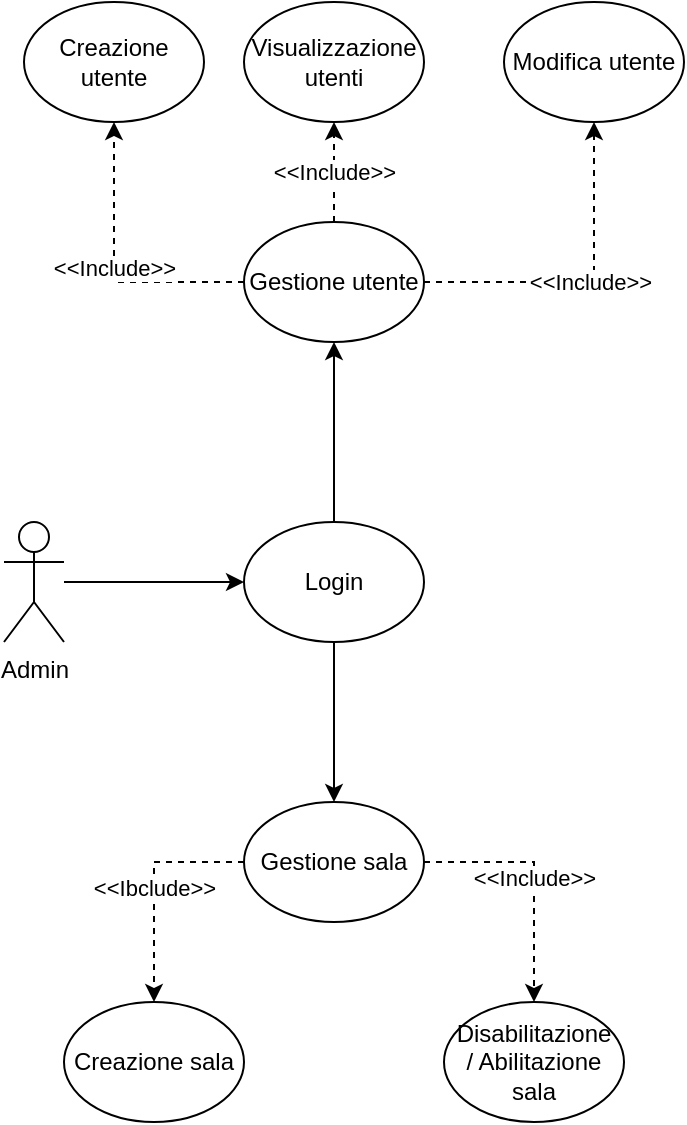 <mxfile version="21.6.1" type="device">
  <diagram name="Page-1" id="HjeobFvS83HRoBoiBF3I">
    <mxGraphModel dx="954" dy="602" grid="1" gridSize="10" guides="1" tooltips="1" connect="1" arrows="1" fold="1" page="1" pageScale="1" pageWidth="827" pageHeight="1169" math="0" shadow="0">
      <root>
        <mxCell id="0" />
        <mxCell id="1" parent="0" />
        <mxCell id="qNcqBcf3B8iiGmKwXPo1-12" style="edgeStyle=orthogonalEdgeStyle;rounded=0;orthogonalLoop=1;jettySize=auto;html=1;entryX=0.5;entryY=1;entryDx=0;entryDy=0;" parent="1" source="qNcqBcf3B8iiGmKwXPo1-1" target="qNcqBcf3B8iiGmKwXPo1-4" edge="1">
          <mxGeometry relative="1" as="geometry" />
        </mxCell>
        <mxCell id="qNcqBcf3B8iiGmKwXPo1-18" style="edgeStyle=orthogonalEdgeStyle;rounded=0;orthogonalLoop=1;jettySize=auto;html=1;entryX=0.5;entryY=0;entryDx=0;entryDy=0;" parent="1" source="qNcqBcf3B8iiGmKwXPo1-1" target="qNcqBcf3B8iiGmKwXPo1-13" edge="1">
          <mxGeometry relative="1" as="geometry" />
        </mxCell>
        <mxCell id="qNcqBcf3B8iiGmKwXPo1-1" value="Login" style="ellipse;whiteSpace=wrap;html=1;rounded=1;labelBackgroundColor=none;" parent="1" vertex="1">
          <mxGeometry x="180" y="400" width="90" height="60" as="geometry" />
        </mxCell>
        <mxCell id="qNcqBcf3B8iiGmKwXPo1-3" style="edgeStyle=orthogonalEdgeStyle;rounded=0;orthogonalLoop=1;jettySize=auto;html=1;entryX=0;entryY=0.5;entryDx=0;entryDy=0;" parent="1" source="qNcqBcf3B8iiGmKwXPo1-2" target="qNcqBcf3B8iiGmKwXPo1-1" edge="1">
          <mxGeometry relative="1" as="geometry" />
        </mxCell>
        <mxCell id="qNcqBcf3B8iiGmKwXPo1-2" value="Admin" style="shape=umlActor;verticalLabelPosition=bottom;verticalAlign=top;html=1;outlineConnect=0;" parent="1" vertex="1">
          <mxGeometry x="60" y="400" width="30" height="60" as="geometry" />
        </mxCell>
        <mxCell id="qNcqBcf3B8iiGmKwXPo1-8" value="&lt;meta charset=&quot;utf-8&quot;&gt;&lt;span style=&quot;color: rgb(0, 0, 0); font-family: Helvetica; font-size: 11px; font-style: normal; font-variant-ligatures: normal; font-variant-caps: normal; font-weight: 400; letter-spacing: normal; orphans: 2; text-align: center; text-indent: 0px; text-transform: none; widows: 2; word-spacing: 0px; -webkit-text-stroke-width: 0px; background-color: rgb(255, 255, 255); text-decoration-thickness: initial; text-decoration-style: initial; text-decoration-color: initial; float: none; display: inline !important;&quot;&gt;&amp;lt;&amp;lt;Include&amp;gt;&amp;gt;&lt;/span&gt;" style="edgeStyle=orthogonalEdgeStyle;rounded=0;orthogonalLoop=1;jettySize=auto;html=1;entryX=0.5;entryY=1;entryDx=0;entryDy=0;dashed=1;" parent="1" source="qNcqBcf3B8iiGmKwXPo1-4" target="qNcqBcf3B8iiGmKwXPo1-7" edge="1">
          <mxGeometry relative="1" as="geometry" />
        </mxCell>
        <mxCell id="qNcqBcf3B8iiGmKwXPo1-9" value="&amp;lt;&amp;lt;Include&amp;gt;&amp;gt;" style="edgeStyle=orthogonalEdgeStyle;rounded=0;orthogonalLoop=1;jettySize=auto;html=1;entryX=0.5;entryY=1;entryDx=0;entryDy=0;dashed=1;" parent="1" source="qNcqBcf3B8iiGmKwXPo1-4" target="qNcqBcf3B8iiGmKwXPo1-5" edge="1">
          <mxGeometry relative="1" as="geometry" />
        </mxCell>
        <mxCell id="qNcqBcf3B8iiGmKwXPo1-10" value="&lt;meta charset=&quot;utf-8&quot;&gt;&lt;span style=&quot;color: rgb(0, 0, 0); font-family: Helvetica; font-size: 11px; font-style: normal; font-variant-ligatures: normal; font-variant-caps: normal; font-weight: 400; letter-spacing: normal; orphans: 2; text-align: center; text-indent: 0px; text-transform: none; widows: 2; word-spacing: 0px; -webkit-text-stroke-width: 0px; background-color: rgb(255, 255, 255); text-decoration-thickness: initial; text-decoration-style: initial; text-decoration-color: initial; float: none; display: inline !important;&quot;&gt;&amp;lt;&amp;lt;Include&amp;gt;&amp;gt;&lt;/span&gt;" style="edgeStyle=orthogonalEdgeStyle;rounded=0;orthogonalLoop=1;jettySize=auto;html=1;entryX=0.5;entryY=1;entryDx=0;entryDy=0;dashed=1;" parent="1" source="qNcqBcf3B8iiGmKwXPo1-4" target="qNcqBcf3B8iiGmKwXPo1-6" edge="1">
          <mxGeometry relative="1" as="geometry">
            <mxPoint x="225" y="210" as="targetPoint" />
          </mxGeometry>
        </mxCell>
        <mxCell id="qNcqBcf3B8iiGmKwXPo1-4" value="Gestione utente" style="ellipse;whiteSpace=wrap;html=1;rounded=1;labelBackgroundColor=none;" parent="1" vertex="1">
          <mxGeometry x="180" y="250" width="90" height="60" as="geometry" />
        </mxCell>
        <mxCell id="qNcqBcf3B8iiGmKwXPo1-5" value="Creazione utente" style="ellipse;whiteSpace=wrap;html=1;rounded=1;labelBackgroundColor=none;" parent="1" vertex="1">
          <mxGeometry x="70" y="140" width="90" height="60" as="geometry" />
        </mxCell>
        <mxCell id="qNcqBcf3B8iiGmKwXPo1-6" value="Visualizzazione utenti" style="ellipse;whiteSpace=wrap;html=1;rounded=1;labelBackgroundColor=none;" parent="1" vertex="1">
          <mxGeometry x="180" y="140" width="90" height="60" as="geometry" />
        </mxCell>
        <mxCell id="qNcqBcf3B8iiGmKwXPo1-7" value="Modifica utente" style="ellipse;whiteSpace=wrap;html=1;rounded=1;labelBackgroundColor=none;" parent="1" vertex="1">
          <mxGeometry x="310" y="140" width="90" height="60" as="geometry" />
        </mxCell>
        <mxCell id="qNcqBcf3B8iiGmKwXPo1-16" value="&amp;lt;&amp;lt;Include&amp;gt;&amp;gt;" style="edgeStyle=orthogonalEdgeStyle;rounded=0;orthogonalLoop=1;jettySize=auto;html=1;entryX=0.5;entryY=0;entryDx=0;entryDy=0;exitX=1;exitY=0.5;exitDx=0;exitDy=0;dashed=1;" parent="1" source="qNcqBcf3B8iiGmKwXPo1-13" target="qNcqBcf3B8iiGmKwXPo1-15" edge="1">
          <mxGeometry relative="1" as="geometry">
            <mxPoint x="280" y="570" as="sourcePoint" />
            <Array as="points">
              <mxPoint x="325" y="570" />
            </Array>
          </mxGeometry>
        </mxCell>
        <mxCell id="qNcqBcf3B8iiGmKwXPo1-17" value="&amp;lt;&amp;lt;Ibclude&amp;gt;&amp;gt;" style="edgeStyle=orthogonalEdgeStyle;rounded=0;orthogonalLoop=1;jettySize=auto;html=1;entryX=0.5;entryY=0;entryDx=0;entryDy=0;exitX=0;exitY=0.5;exitDx=0;exitDy=0;dashed=1;" parent="1" source="qNcqBcf3B8iiGmKwXPo1-13" target="qNcqBcf3B8iiGmKwXPo1-14" edge="1">
          <mxGeometry relative="1" as="geometry">
            <mxPoint x="170" y="570" as="sourcePoint" />
            <Array as="points">
              <mxPoint x="135" y="570" />
            </Array>
          </mxGeometry>
        </mxCell>
        <mxCell id="qNcqBcf3B8iiGmKwXPo1-13" value="Gestione sala" style="ellipse;whiteSpace=wrap;html=1;rounded=1;labelBackgroundColor=none;" parent="1" vertex="1">
          <mxGeometry x="180" y="540" width="90" height="60" as="geometry" />
        </mxCell>
        <mxCell id="qNcqBcf3B8iiGmKwXPo1-14" value="Creazione sala" style="ellipse;whiteSpace=wrap;html=1;rounded=1;labelBackgroundColor=none;" parent="1" vertex="1">
          <mxGeometry x="90" y="640" width="90" height="60" as="geometry" />
        </mxCell>
        <mxCell id="qNcqBcf3B8iiGmKwXPo1-15" value="Disabilitazione&lt;br&gt;/ Abilitazione&lt;br&gt;sala" style="ellipse;whiteSpace=wrap;html=1;rounded=1;labelBackgroundColor=none;" parent="1" vertex="1">
          <mxGeometry x="280" y="640" width="90" height="60" as="geometry" />
        </mxCell>
      </root>
    </mxGraphModel>
  </diagram>
</mxfile>

